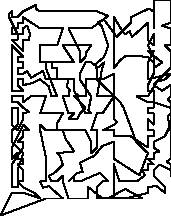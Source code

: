 unitsize(0.001cm);
// 69823.9
draw((200,400)--(300,400));
draw((300,400)--(400,400));
draw((400,400)--(700,300));
draw((700,300)--(600,400));
draw((600,400)--(400,500));
draw((400,500)--(300,600));
draw((300,600)--(400,600));
draw((400,600)--(400,700));
draw((400,700)--(400,800));
draw((400,800)--(300,900));
draw((300,900)--(400,900));
draw((400,900)--(400,1000));
draw((400,1000)--(300,1000));
draw((300,1000)--(300,1100));
draw((300,1100)--(200,1000));
draw((200,1000)--(200,1100));
draw((200,1100)--(200,1200));
draw((200,1200)--(300,1400));
draw((300,1400)--(400,1600));
draw((400,1600)--(500,1500));
draw((500,1500)--(400,1500));
draw((400,1500)--(400,1400));
draw((400,1400)--(300,1300));
draw((300,1300)--(400,1300));
draw((400,1300)--(400,1200));
draw((400,1200)--(200,900));
draw((200,900)--(200,800));
draw((200,800)--(200,700));
draw((200,700)--(200,600));
draw((200,600)--(200,500));
draw((200,500)--(300,500));
draw((300,500)--(300,700));
draw((300,700)--(300,800));
draw((300,800)--(400,1100));
draw((400,1100)--(300,1200));
draw((300,1200)--(200,1300));
draw((200,1300)--(200,1400));
draw((200,1400)--(200,1500));
draw((200,1500)--(300,1600));
draw((300,1600)--(300,1700));
draw((300,1700)--(300,1800));
draw((300,1800)--(300,1900));
draw((300,1900)--(200,1900));
draw((200,1900)--(200,1800));
draw((200,1800)--(200,1700));
draw((200,1700)--(200,1600));
draw((200,1600)--(300,1500));
draw((300,1500)--(400,1700));
draw((400,1700)--(400,1800));
draw((400,1800)--(500,1829));
draw((500,1829)--(400,1900));
draw((400,1900)--(300,2000));
draw((300,2000)--(200,2000));
draw((200,2000)--(200,2100));
draw((200,2100)--(300,2100));
draw((300,2100)--(400,2100));
draw((400,2100)--(400,2000));
draw((400,2000)--(530,2100));
draw((530,2100)--(700,2100));
draw((700,2100)--(800,2100));
draw((800,2100)--(700,1800));
draw((700,1800)--(800,1800));
draw((800,1800)--(900,1800));
draw((900,1800)--(1000,1800));
draw((1000,1800)--(1100,1800));
draw((1100,1800)--(1000,1629));
draw((1000,1629)--(1000,1500));
draw((1000,1500)--(1100,1500));
draw((1100,1500)--(1150,1350));
draw((1150,1350)--(1300,1130));
draw((1300,1130)--(1000,1100));
draw((1000,1100)--(1050,1050));
draw((1050,1050)--(1100,900));
draw((1100,900)--(939,740));
draw((939,740)--(850,700));
draw((850,700)--(900,600));
draw((900,600)--(1000,600));
draw((1000,600)--(1100,700));
draw((1100,700)--(1100,600));
draw((1100,600)--(1200,300));
draw((1200,300)--(1300,300));
draw((1300,300)--(1400,300));
draw((1400,300)--(1550,300));
draw((1550,300)--(1550,500));
draw((1550,500)--(1800,300));
draw((1800,300)--(1900,300));
draw((1900,300)--(2200,469));
draw((2200,469)--(2500,300));
draw((2500,300)--(2400,300));
draw((2400,300)--(2300,300));
draw((2300,300)--(1710,310));
draw((1710,310)--(1710,510));
draw((1710,510)--(1800,600));
draw((1800,600)--(1900,600));
draw((1900,600)--(1750,750));
draw((1750,750)--(1400,600));
draw((1400,600)--(1300,600));
draw((1300,600)--(1300,700));
draw((1300,700)--(1200,600));
draw((1200,600)--(1350,750));
draw((1350,750)--(1450,770));
draw((1450,770)--(1400,930));
draw((1400,930)--(1650,1050));
draw((1650,1050)--(1800,1230));
draw((1800,1230)--(2000,1300));
draw((2000,1300)--(2000,1200));
draw((2000,1200)--(2000,1100));
draw((2000,1100)--(2000,1000));
draw((2000,1000)--(2450,710));
draw((2450,710)--(2600,1100));
draw((2600,1100)--(2390,1300));
draw((2390,1300)--(2320,1500));
draw((2320,1500)--(2170,1900));
draw((2170,1900)--(2110,2000));
draw((2110,2000)--(1700,2400));
draw((1700,2400)--(1690,2680));
draw((1690,2680)--(1829,2800));
draw((1829,2800)--(1900,3000));
draw((1900,3000)--(1790,3330));
draw((1790,3330)--(1720,3409));
draw((1720,3409)--(1829,3450));
draw((1829,3450)--(2050,3150));
draw((2050,3150)--(2100,3200));
draw((2100,3200)--(2300,3400));
draw((2300,3400)--(2300,3500));
draw((2300,3500)--(2620,3650));
draw((2620,3650)--(2700,3600));
draw((2700,3600)--(2700,3400));
draw((2700,3400)--(2700,3300));
draw((2700,3300)--(2700,3500));
draw((2700,3500)--(2700,3700));
draw((2700,3700)--(2700,3800));
draw((2700,3800)--(3000,3800));
draw((3000,3800)--(3000,3700));
draw((3000,3700)--(3000,3600));
draw((3000,3600)--(3000,3500));
draw((3000,3500)--(3000,3400));
draw((3000,3400)--(2850,3350));
draw((2850,3350)--(3000,3300));
draw((3000,3300)--(3000,3200));
draw((3000,3200)--(3000,3100));
draw((3000,3100)--(3000,3000));
draw((3000,3000)--(2900,3000));
draw((2900,3000)--(3000,2900));
draw((3000,2900)--(3000,2800));
draw((3000,2800)--(3000,2700));
draw((3000,2700)--(3000,2600));
draw((3000,2600)--(2700,2300));
draw((2700,2300)--(2850,2200));
draw((2850,2200)--(3000,2300));
draw((3000,2300)--(3000,2200));
draw((3000,2200)--(3000,2100));
draw((3000,2100)--(2950,2050));
draw((2950,2050)--(3000,2000));
draw((3000,2000)--(3000,1800));
draw((3000,1800)--(2950,1750));
draw((2950,1750)--(3000,1500));
draw((3000,1500)--(3000,1300));
draw((3000,1300)--(3000,1200));
draw((3000,1200)--(3000,1100));
draw((3000,1100)--(3000,1000));
draw((3000,1000)--(2930,950));
draw((2930,950)--(3000,900));
draw((3000,900)--(3000,700));
draw((3000,700)--(3000,800));
draw((3000,800)--(2800,900));
draw((2800,900)--(2700,800));
draw((2700,800)--(2700,700));
draw((2700,700)--(2900,500));
draw((2900,500)--(2900,400));
draw((2900,400)--(2750,520));
draw((2750,520)--(2600,500));
draw((2600,500)--(2600,400));
draw((2600,400)--(2200,300));
draw((2200,300)--(2100,300));
draw((2100,300)--(2000,300));
draw((2000,300)--(2000,370));
draw((2000,370)--(2000,600));
draw((2000,600)--(2000,800));
draw((2000,800)--(2000,900));
draw((2000,900)--(2100,600));
draw((2100,600)--(2200,600));
draw((2200,600)--(2300,600));
draw((2300,600)--(2400,600));
draw((2400,600)--(2550,710));
draw((2550,710)--(2500,800));
draw((2500,800)--(2600,800));
draw((2600,800)--(2600,900));
draw((2600,900)--(2700,900));
draw((2700,900)--(2600,1000));
draw((2600,1000)--(2700,1000));
draw((2700,1000)--(2700,1100));
draw((2700,1100)--(2800,1130));
draw((2800,1130)--(2700,1200));
draw((2700,1200)--(2700,1300));
draw((2700,1300)--(2900,1400));
draw((2900,1400)--(3000,1600));
draw((3000,1600)--(3000,1700));
draw((3000,1700)--(3000,1900));
draw((3000,1900)--(2700,2000));
draw((2700,2000)--(2600,2000));
draw((2600,2000)--(2400,2100));
draw((2400,2100)--(2600,2100));
draw((2600,2100)--(2760,2360));
draw((2760,2360)--(2900,2400));
draw((2900,2400)--(3000,2500));
draw((3000,2500)--(2600,2400));
draw((2600,2400)--(2600,2500));
draw((2600,2500)--(2600,2600));
draw((2600,2600)--(2600,2700));
draw((2600,2700)--(2700,2900));
draw((2700,2900)--(2600,2900));
draw((2600,2900)--(2850,2700));
draw((2850,2700)--(2700,2600));
draw((2700,2600)--(2700,2700));
draw((2700,2700)--(2600,2800));
draw((2600,2800)--(2220,2820));
draw((2220,2820)--(2120,2750));
draw((2120,2750)--(2000,2600));
draw((2000,2600)--(2000,2700));
draw((2000,2700)--(2000,2800));
draw((2000,2800)--(2000,2900));
draw((2000,2900)--(2000,3000));
draw((2000,3000)--(2000,3100));
draw((2000,3100)--(2000,3500));
draw((2000,3500)--(2150,3250));
draw((2150,3250)--(2200,3200));
draw((2200,3200)--(2280,3250));
draw((2280,3250)--(2320,3150));
draw((2320,3150)--(2600,3400));
draw((2600,3400)--(2600,3100));
draw((2600,3100)--(2700,3000));
draw((2700,3000)--(2700,3100));
draw((2700,3100)--(2700,3200));
draw((2700,3200)--(2600,3000));
draw((2600,3000)--(2700,2800));
draw((2700,2800)--(2700,2500));
draw((2700,2500)--(2600,2300));
draw((2600,2300)--(2600,2200));
draw((2600,2200)--(2700,2200));
draw((2700,2200)--(2700,2100));
draw((2700,2100)--(2700,1900));
draw((2700,1900)--(2600,1900));
draw((2600,1900)--(2600,1800));
draw((2600,1800)--(2700,1800));
draw((2700,1800)--(2700,1700));
draw((2700,1700)--(2700,1600));
draw((2700,1600)--(2600,1700));
draw((2600,1700)--(2600,1600));
draw((2600,1600)--(2600,1500));
draw((2600,1500)--(2700,1500));
draw((2700,1500)--(2700,1400));
draw((2700,1400)--(2600,1400));
draw((2600,1400)--(2600,1300));
draw((2600,1300)--(2600,1200));
draw((2600,1200)--(2290,1400));
draw((2290,1400)--(2000,1400));
draw((2000,1400)--(2000,1500));
draw((2000,1500)--(1800,1500));
draw((1800,1500)--(2000,1600));
draw((2000,1600)--(2060,1650));
draw((2060,1650)--(2000,1700));
draw((2000,1700)--(2000,1800));
draw((2000,1800)--(2000,1900));
draw((2000,1900)--(2000,2000));
draw((2000,2000)--(2000,2200));
draw((2000,2200)--(2000,2300));
draw((2000,2300)--(2000,2400));
draw((2000,2400)--(2000,2500));
draw((2000,2500)--(1800,2400));
draw((1800,2400)--(1600,2400));
draw((1600,2400)--(1500,2400));
draw((1500,2400)--(1500,2100));
draw((1500,2100)--(1400,2100));
draw((1400,2100)--(1350,2140));
draw((1350,2140)--(1300,2100));
draw((1300,2100)--(1400,2000));
draw((1400,2000)--(1500,1900));
draw((1500,1900)--(1400,1800));
draw((1400,1800)--(1350,1700));
draw((1350,1700)--(1200,1700));
draw((1200,1700)--(1300,1800));
draw((1300,1800)--(1200,1800));
draw((1200,1800)--(1100,2100));
draw((1100,2100)--(1200,2100));
draw((1200,2100)--(1220,2210));
draw((1220,2210)--(1170,2280));
draw((1170,2280)--(1200,2400));
draw((1200,2400)--(1100,2400));
draw((1100,2400)--(1000,2400));
draw((1000,2400)--(1000,2600));
draw((1000,2600)--(910,2600));
draw((910,2600)--(900,2700));
draw((900,2700)--(700,2700));
draw((700,2700)--(700,3000));
draw((700,3000)--(800,3000));
draw((800,3000)--(900,3000));
draw((900,3000)--(1000,3000));
draw((1000,3000)--(1100,3300));
draw((1100,3300)--(1000,3300));
draw((1000,3300)--(900,3300));
draw((900,3300)--(800,3300));
draw((800,3300)--(700,3300));
draw((700,3300)--(469,3450));
draw((469,3450)--(400,3500));
draw((400,3500)--(400,3400));
draw((400,3400)--(300,3400));
draw((300,3400)--(300,3300));
draw((300,3300)--(200,3300));
draw((200,3300)--(200,3200));
draw((200,3200)--(400,3200));
draw((400,3200)--(400,3300));
draw((400,3300)--(469,3350));
draw((469,3350)--(520,3200));
draw((520,3200)--(500,3100));
draw((500,3100)--(400,3100));
draw((400,3100)--(400,3000));
draw((400,3000)--(400,2900));
draw((400,2900)--(300,3000));
draw((300,3000)--(200,3100));
draw((200,3100)--(300,3100));
draw((300,3100)--(300,3200));
draw((300,3200)--(200,3400));
draw((200,3400)--(150,3500));
draw((150,3500)--(150,3550));
draw((150,3550)--(200,3600));
draw((200,3600)--(200,3500));
draw((200,3500)--(300,3500));
draw((300,3500)--(400,3600));
draw((400,3600)--(620,3709));
draw((620,3709)--(620,3650));
draw((620,3650)--(700,3600));
draw((700,3600)--(800,3600));
draw((800,3600)--(900,3600));
draw((900,3600)--(1000,3600));
draw((1000,3600)--(1100,3600));
draw((1100,3600)--(1200,3600));
draw((1200,3600)--(1300,3600));
draw((1300,3600)--(1400,3600));
draw((1400,3600)--(1500,3600));
draw((1500,3600)--(1600,3600));
draw((1600,3600)--(1700,3600));
draw((1700,3600)--(1900,3520));
draw((1900,3520)--(1600,3300));
draw((1600,3300)--(1500,3300));
draw((1500,3300)--(1400,3300));
draw((1400,3300)--(1300,3300));
draw((1300,3300)--(1200,3300));
draw((1200,3300)--(1400,2900));
draw((1400,2900)--(1400,2820));
draw((1400,2820)--(1400,2700));
draw((1400,2700)--(1500,2800));
draw((1500,2800)--(1500,2860));
draw((1500,2860)--(1600,3000));
draw((1600,3000)--(1500,3000));
draw((1500,3000)--(1400,3000));
draw((1400,3000)--(1300,3000));
draw((1300,3000)--(1200,3000));
draw((1200,3000)--(1100,3000));
draw((1100,3000)--(1300,2700));
draw((1300,2700)--(1200,2700));
draw((1200,2700)--(1100,2700));
draw((1100,2700)--(1000,2700));
draw((1000,2700)--(800,2700));
draw((800,2700)--(800,2600));
draw((800,2600)--(950,2220));
draw((950,2220)--(1000,2100));
draw((1000,2100)--(900,2100));
draw((900,2100)--(850,2280));
draw((850,2280)--(700,2400));
draw((700,2400)--(540,2330));
draw((540,2330)--(400,2300));
draw((400,2300)--(400,2400));
draw((400,2400)--(300,2400));
draw((300,2400)--(300,2300));
draw((300,2300)--(400,2200));
draw((400,2200)--(300,2200));
draw((300,2200)--(200,2200));
draw((200,2200)--(200,2300));
draw((200,2300)--(200,2400));
draw((200,2400)--(200,2500));
draw((200,2500)--(200,2600));
draw((200,2600)--(200,2700));
draw((200,2700)--(200,2800));
draw((200,2800)--(200,2900));
draw((200,2900)--(200,3000));
draw((200,3000)--(300,2900));
draw((300,2900)--(400,2800));
draw((400,2800)--(300,2800));
draw((300,2800)--(300,2700));
draw((300,2700)--(400,2700));
draw((400,2700)--(400,2600));
draw((400,2600)--(300,2600));
draw((300,2600)--(300,2500));
draw((300,2500)--(400,2500));
draw((400,2500)--(469,2550));
draw((469,2550)--(540,2430));
draw((540,2430)--(750,2550));
draw((750,2550)--(800,2400));
draw((800,2400)--(900,2400));
draw((900,2400)--(1300,2400));
draw((1300,2400)--(1300,2200));
draw((1300,2200)--(1500,1800));
draw((1500,1800)--(1600,1800));
draw((1600,1800)--(1550,1850));
draw((1550,1850)--(1600,2100));
draw((1600,2100)--(1400,2400));
draw((1400,2400)--(1400,2500));
draw((1400,2500)--(1500,2700));
draw((1500,2700)--(1600,2700));
draw((1600,2700)--(1720,2610));
draw((1720,2610)--(1829,2700));
draw((1829,2700)--(1790,2580));
draw((1790,2580)--(1700,2100));
draw((1700,2100)--(1800,2100));
draw((1800,2100)--(2000,2100));
draw((2000,2100)--(1800,1800));
draw((1800,1800)--(1700,1800));
draw((1700,1800)--(1600,1500));
draw((1600,1500)--(1700,1500));
draw((1700,1500)--(1700,1200));
draw((1700,1200)--(1600,1100));
draw((1600,1100)--(1600,1300));
draw((1600,1300)--(1500,1500));
draw((1500,1500)--(1400,1500));
draw((1400,1500)--(1300,1500));
draw((1300,1500)--(1200,1500));
draw((1200,1500)--(900,1500));
draw((900,1500)--(800,1500));
draw((800,1500)--(700,1600));
draw((700,1600)--(700,1500));
draw((700,1500)--(800,1030));
draw((800,1030)--(800,600));
draw((800,600)--(700,600));
draw((700,600)--(750,490));
draw((750,490)--(850,520));
draw((850,520)--(1100,300));
draw((1100,300)--(1000,300));
draw((1000,300)--(900,300));
draw((900,300)--(800,300));
draw((800,300)--(0,0));
draw((0,0)--(200,400));
